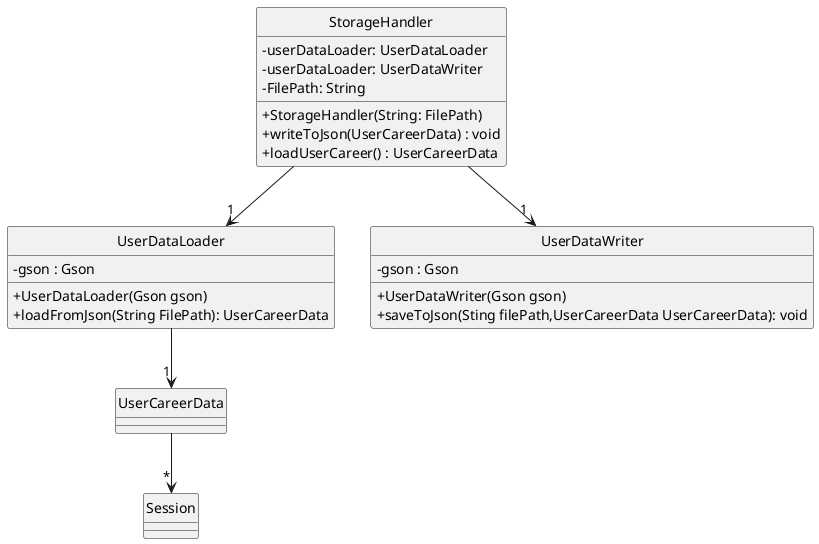 @startuml
skinparam classAttributeIconSize 0
hide circle
class StorageHandler{
- userDataLoader: UserDataLoader
- userDataLoader: UserDataWriter
- FilePath: String
+ StorageHandler(String: FilePath)
+ writeToJson(UserCareerData) : void
+ loadUserCareer() : UserCareerData
}

class UserDataLoader{
- gson : Gson
+ UserDataLoader(Gson gson)
+ loadFromJson(String FilePath): UserCareerData
}

class UserDataWriter{
- gson : Gson
+ UserDataWriter(Gson gson)
+ saveToJson(Sting filePath,UserCareerData UserCareerData): void
}

class UserCareerData{
}

class Session{
}


StorageHandler --> "1" UserDataWriter
StorageHandler --> "1" UserDataLoader
UserDataLoader --> "1" UserCareerData
UserCareerData --> "*" Session


@enduml